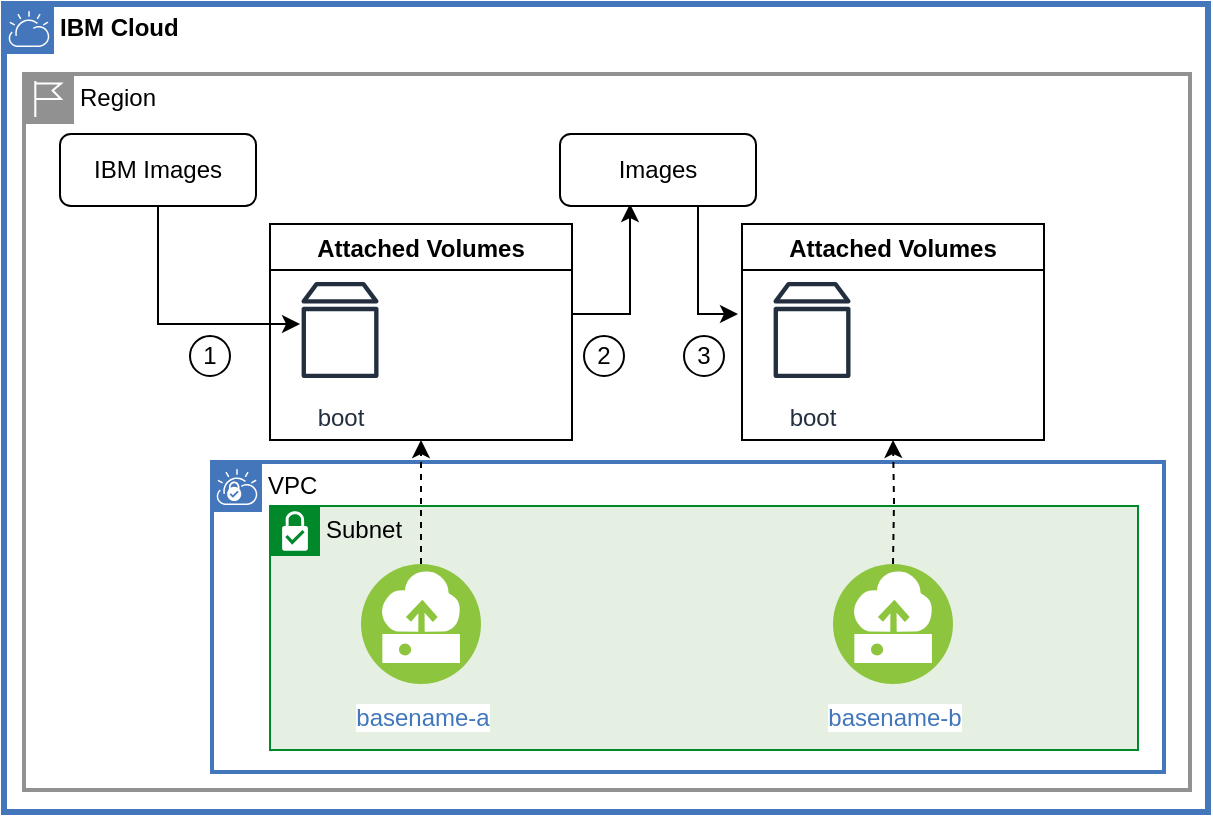 <mxfile version="14.6.13" type="device"><diagram name="Copy of ci-cd-flow" id="YDFwmaUrGOZTs-ahYR6l"><mxGraphModel dx="1106" dy="1222" grid="0" gridSize="10" guides="1" tooltips="1" connect="1" arrows="1" fold="1" page="0" pageScale="1" pageWidth="1050" pageHeight="500" math="0" shadow="0"><root><mxCell id="EraImP0vhxX8YfHZwqSK-0"/><mxCell id="EraImP0vhxX8YfHZwqSK-1" parent="EraImP0vhxX8YfHZwqSK-0"/><mxCell id="EraImP0vhxX8YfHZwqSK-2" value="IBM Cloud" style="shape=mxgraph.ibm.box;prType=cloud;fontStyle=1;verticalAlign=top;align=left;spacingLeft=32;spacingTop=4;fillColor=none;rounded=0;whiteSpace=wrap;html=1;strokeColor=#4376BB;strokeWidth=3;dashed=0;container=0;spacing=-4;collapsible=0;expand=0;recursiveResize=0;" parent="EraImP0vhxX8YfHZwqSK-1" vertex="1"><mxGeometry x="4" y="-48" width="602" height="404" as="geometry"/></mxCell><mxCell id="EraImP0vhxX8YfHZwqSK-3" value="Region" style="shape=mxgraph.ibm.box;prType=region;fontStyle=0;verticalAlign=top;align=left;spacingLeft=32;spacingTop=4;rounded=0;whiteSpace=wrap;html=1;strokeColor=#919191;strokeWidth=2;dashed=0;container=0;spacing=-4;collapsible=0;expand=0;recursiveResize=0;fillColor=none;" parent="EraImP0vhxX8YfHZwqSK-1" vertex="1"><mxGeometry x="14" y="-13" width="583" height="358" as="geometry"/></mxCell><mxCell id="EraImP0vhxX8YfHZwqSK-4" value="VPC" style="shape=mxgraph.ibm.box;prType=vpc;fontStyle=0;verticalAlign=top;align=left;spacingLeft=32;spacingTop=4;fillColor=none;rounded=0;whiteSpace=wrap;html=1;strokeColor=#4376BB;strokeWidth=2;dashed=0;container=0;spacing=-4;collapsible=0;expand=0;recursiveResize=0;" parent="EraImP0vhxX8YfHZwqSK-1" vertex="1"><mxGeometry x="108" y="181" width="476" height="155" as="geometry"/></mxCell><mxCell id="EraImP0vhxX8YfHZwqSK-5" value="Subnet" style="shape=mxgraph.ibm.box;prType=subnet;fontStyle=0;verticalAlign=top;align=left;spacingLeft=32;spacingTop=4;fillColor=#E6F0E2;rounded=0;whiteSpace=wrap;html=1;strokeColor=#00882B;strokeWidth=1;dashed=0;container=0;spacing=-4;collapsible=0;expand=0;recursiveResize=0;" parent="EraImP0vhxX8YfHZwqSK-1" vertex="1"><mxGeometry x="137" y="203" width="434" height="122" as="geometry"/></mxCell><mxCell id="EraImP0vhxX8YfHZwqSK-7" style="edgeStyle=orthogonalEdgeStyle;rounded=0;orthogonalLoop=1;jettySize=auto;html=1;" parent="EraImP0vhxX8YfHZwqSK-1" edge="1"><mxGeometry relative="1" as="geometry"><mxPoint x="288" y="107" as="sourcePoint"/><mxPoint x="317" y="52" as="targetPoint"/><Array as="points"><mxPoint x="317" y="107"/><mxPoint x="317" y="52"/></Array></mxGeometry></mxCell><mxCell id="EraImP0vhxX8YfHZwqSK-8" value="boot" style="outlineConnect=0;fontColor=#232F3E;gradientColor=none;strokeColor=#232F3E;fillColor=#ffffff;dashed=0;verticalLabelPosition=bottom;verticalAlign=top;align=center;html=1;fontSize=12;fontStyle=0;aspect=fixed;shape=mxgraph.aws4.resourceIcon;resIcon=mxgraph.aws4.volume;" parent="EraImP0vhxX8YfHZwqSK-1" vertex="1"><mxGeometry x="142" y="85" width="60" height="60" as="geometry"/></mxCell><mxCell id="EraImP0vhxX8YfHZwqSK-11" style="edgeStyle=orthogonalEdgeStyle;rounded=0;orthogonalLoop=1;jettySize=auto;html=1;entryX=0.167;entryY=0.45;entryDx=0;entryDy=0;entryPerimeter=0;" parent="EraImP0vhxX8YfHZwqSK-1" source="EraImP0vhxX8YfHZwqSK-12" target="EraImP0vhxX8YfHZwqSK-8" edge="1"><mxGeometry relative="1" as="geometry"><Array as="points"><mxPoint x="81" y="112"/></Array></mxGeometry></mxCell><mxCell id="EraImP0vhxX8YfHZwqSK-12" value="IBM Images" style="rounded=1;whiteSpace=wrap;html=1;" parent="EraImP0vhxX8YfHZwqSK-1" vertex="1"><mxGeometry x="32" y="17" width="98" height="36" as="geometry"/></mxCell><mxCell id="EraImP0vhxX8YfHZwqSK-13" style="edgeStyle=orthogonalEdgeStyle;rounded=0;orthogonalLoop=1;jettySize=auto;html=1;" parent="EraImP0vhxX8YfHZwqSK-1" source="EraImP0vhxX8YfHZwqSK-14" edge="1"><mxGeometry relative="1" as="geometry"><mxPoint x="371" y="107" as="targetPoint"/><Array as="points"><mxPoint x="351" y="107"/></Array></mxGeometry></mxCell><mxCell id="EraImP0vhxX8YfHZwqSK-14" value="Images" style="rounded=1;whiteSpace=wrap;html=1;" parent="EraImP0vhxX8YfHZwqSK-1" vertex="1"><mxGeometry x="282" y="17" width="98" height="36" as="geometry"/></mxCell><mxCell id="EraImP0vhxX8YfHZwqSK-15" value="1" style="ellipse;whiteSpace=wrap;html=1;aspect=fixed;fillColor=none;" parent="EraImP0vhxX8YfHZwqSK-1" vertex="1"><mxGeometry x="97" y="118" width="20" height="20" as="geometry"/></mxCell><mxCell id="EraImP0vhxX8YfHZwqSK-16" value="2" style="ellipse;whiteSpace=wrap;html=1;aspect=fixed;fillColor=none;" parent="EraImP0vhxX8YfHZwqSK-1" vertex="1"><mxGeometry x="294" y="118" width="20" height="20" as="geometry"/></mxCell><mxCell id="EraImP0vhxX8YfHZwqSK-17" value="3" style="ellipse;whiteSpace=wrap;html=1;aspect=fixed;fillColor=none;" parent="EraImP0vhxX8YfHZwqSK-1" vertex="1"><mxGeometry x="344" y="118" width="20" height="20" as="geometry"/></mxCell><mxCell id="EraImP0vhxX8YfHZwqSK-26" value="Attached Volumes" style="swimlane;" parent="EraImP0vhxX8YfHZwqSK-1" vertex="1"><mxGeometry x="137" y="62" width="151" height="108" as="geometry"/></mxCell><mxCell id="EraImP0vhxX8YfHZwqSK-27" style="edgeStyle=orthogonalEdgeStyle;rounded=0;orthogonalLoop=1;jettySize=auto;html=1;entryX=0.5;entryY=1;entryDx=0;entryDy=0;dashed=1;" parent="EraImP0vhxX8YfHZwqSK-1" source="EraImP0vhxX8YfHZwqSK-6" target="EraImP0vhxX8YfHZwqSK-26" edge="1"><mxGeometry relative="1" as="geometry"/></mxCell><mxCell id="EraImP0vhxX8YfHZwqSK-6" value="basename-a" style="aspect=fixed;perimeter=ellipsePerimeter;html=1;align=center;shadow=0;dashed=0;fontColor=#4277BB;labelBackgroundColor=#ffffff;fontSize=12;spacingTop=3;image;image=img/lib/ibm/vpc/Instance.svg;" parent="EraImP0vhxX8YfHZwqSK-1" vertex="1"><mxGeometry x="182.5" y="232" width="60" height="60" as="geometry"/></mxCell><mxCell id="EraImP0vhxX8YfHZwqSK-9" value="basename-b" style="aspect=fixed;perimeter=ellipsePerimeter;html=1;align=center;shadow=0;dashed=0;fontColor=#4277BB;labelBackgroundColor=#ffffff;fontSize=12;spacingTop=3;image;image=img/lib/ibm/vpc/Instance.svg;" parent="EraImP0vhxX8YfHZwqSK-1" vertex="1"><mxGeometry x="418.5" y="232" width="60" height="60" as="geometry"/></mxCell><mxCell id="EraImP0vhxX8YfHZwqSK-29" value="boot" style="outlineConnect=0;fontColor=#232F3E;gradientColor=none;strokeColor=#232F3E;fillColor=#ffffff;dashed=0;verticalLabelPosition=bottom;verticalAlign=top;align=center;html=1;fontSize=12;fontStyle=0;aspect=fixed;shape=mxgraph.aws4.resourceIcon;resIcon=mxgraph.aws4.volume;" parent="EraImP0vhxX8YfHZwqSK-1" vertex="1"><mxGeometry x="378" y="85" width="60" height="60" as="geometry"/></mxCell><mxCell id="EraImP0vhxX8YfHZwqSK-31" value="Attached Volumes" style="swimlane;" parent="EraImP0vhxX8YfHZwqSK-1" vertex="1"><mxGeometry x="373" y="62" width="151" height="108" as="geometry"/></mxCell><mxCell id="EraImP0vhxX8YfHZwqSK-32" style="edgeStyle=orthogonalEdgeStyle;rounded=0;orthogonalLoop=1;jettySize=auto;html=1;entryX=0.5;entryY=1;entryDx=0;entryDy=0;dashed=1;" parent="EraImP0vhxX8YfHZwqSK-1" target="EraImP0vhxX8YfHZwqSK-31" edge="1"><mxGeometry relative="1" as="geometry"><mxPoint x="448.5" y="232" as="sourcePoint"/></mxGeometry></mxCell></root></mxGraphModel></diagram></mxfile>